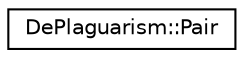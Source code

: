 digraph "Graphical Class Hierarchy"
{
  edge [fontname="Helvetica",fontsize="10",labelfontname="Helvetica",labelfontsize="10"];
  node [fontname="Helvetica",fontsize="10",shape=record];
  rankdir="LR";
  Node1 [label="DePlaguarism::Pair",height=0.2,width=0.4,color="black", fillcolor="white", style="filled",URL="$struct_de_plaguarism_1_1_pair.html",tooltip="Pair of document id and percent of similarity with the document being analyzed. "];
}
